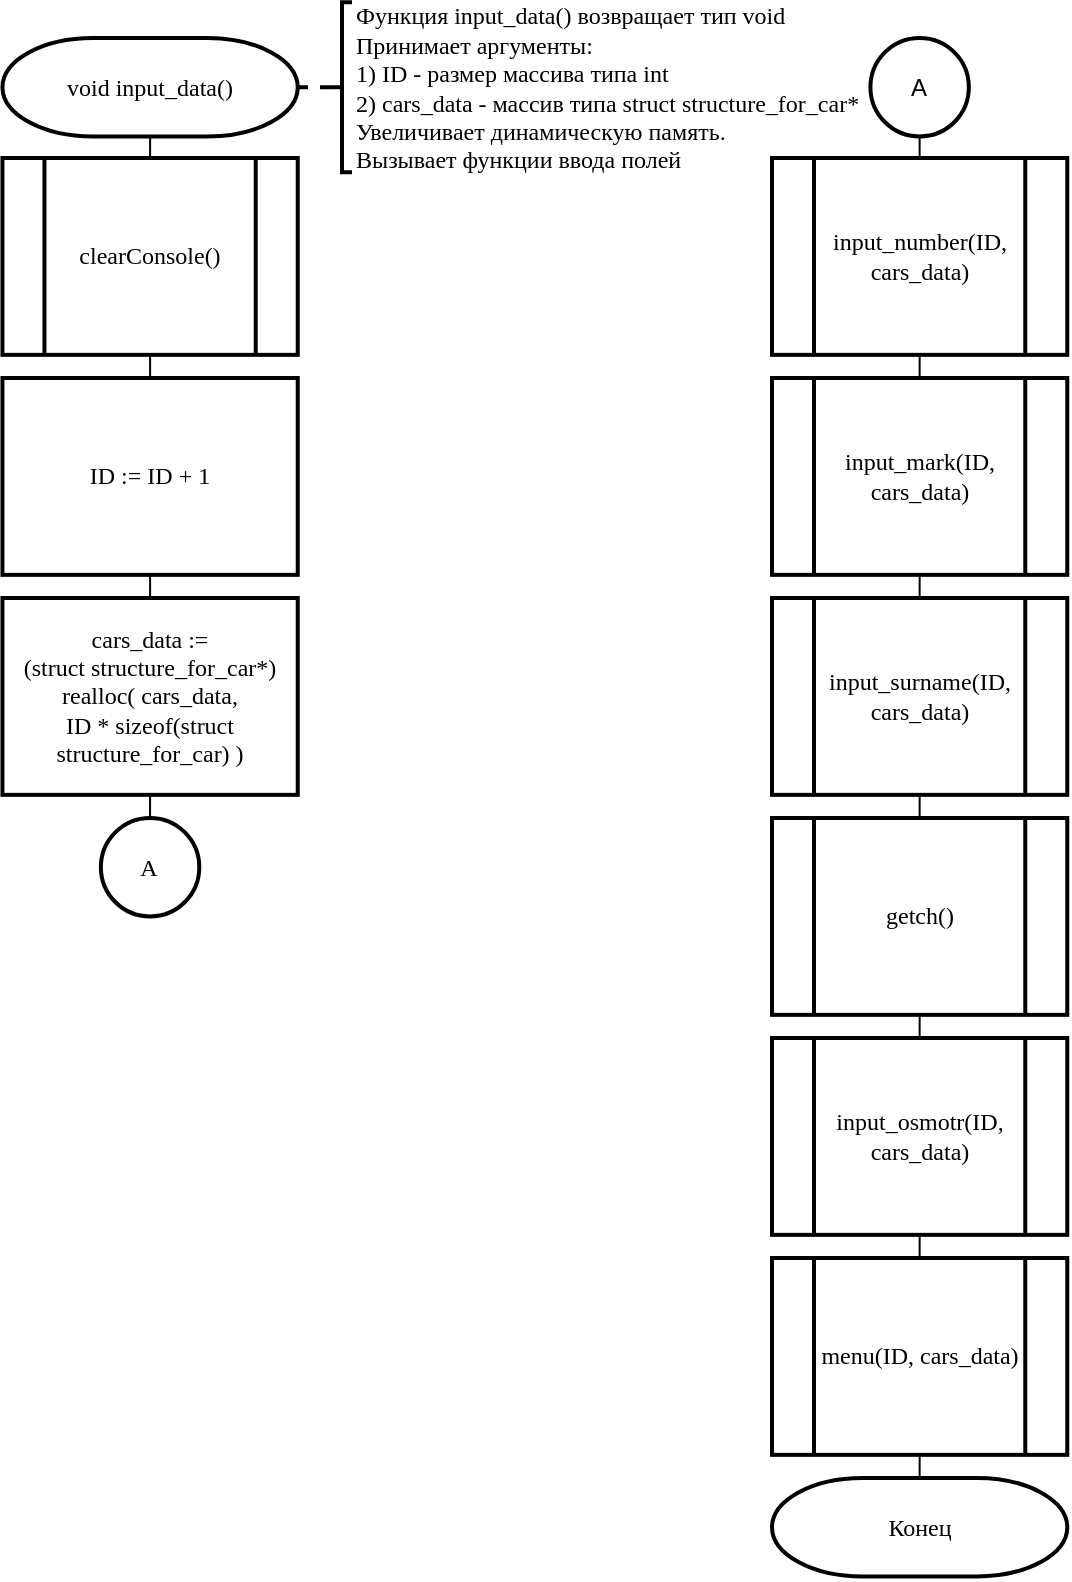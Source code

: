 <mxfile version="13.0.3" type="device"><diagram id="at5sw2PbxqXFSxbrONDc" name="Страница 1"><mxGraphModel dx="852" dy="494" grid="1" gridSize="10" guides="1" tooltips="1" connect="1" arrows="1" fold="1" page="1" pageScale="1" pageWidth="827" pageHeight="1169" math="0" shadow="0"><root><mxCell id="0"/><mxCell id="1" parent="0"/><mxCell id="XmzZIXnenyRNUTNFOU6w-14" style="edgeStyle=orthogonalEdgeStyle;rounded=0;orthogonalLoop=1;jettySize=auto;html=1;exitX=0.5;exitY=1;exitDx=0;exitDy=0;exitPerimeter=0;entryX=0.5;entryY=0;entryDx=0;entryDy=0;endArrow=none;endFill=0;" edge="1" parent="1" source="XmzZIXnenyRNUTNFOU6w-1" target="XmzZIXnenyRNUTNFOU6w-2"><mxGeometry relative="1" as="geometry"/></mxCell><mxCell id="XmzZIXnenyRNUTNFOU6w-1" value="&lt;font face=&quot;Times New Roman&quot;&gt;void input_data()&lt;/font&gt;" style="strokeWidth=2;html=1;shape=mxgraph.flowchart.terminator;whiteSpace=wrap;" vertex="1" parent="1"><mxGeometry x="55.23" y="50" width="147.637" height="49.212" as="geometry"/></mxCell><mxCell id="XmzZIXnenyRNUTNFOU6w-15" style="edgeStyle=orthogonalEdgeStyle;rounded=0;orthogonalLoop=1;jettySize=auto;html=1;exitX=0.5;exitY=1;exitDx=0;exitDy=0;entryX=0.5;entryY=0;entryDx=0;entryDy=0;endArrow=none;endFill=0;" edge="1" parent="1" source="XmzZIXnenyRNUTNFOU6w-2" target="XmzZIXnenyRNUTNFOU6w-3"><mxGeometry relative="1" as="geometry"/></mxCell><mxCell id="XmzZIXnenyRNUTNFOU6w-2" value="&lt;font face=&quot;Times New Roman&quot;&gt;clearConsole()&lt;/font&gt;" style="verticalLabelPosition=middle;verticalAlign=middle;html=1;shape=process;whiteSpace=wrap;rounded=0;size=0.14;arcSize=6;strokeWidth=2;labelPosition=center;align=center;" vertex="1" parent="1"><mxGeometry x="55.23" y="110" width="147.637" height="98.425" as="geometry"/></mxCell><mxCell id="XmzZIXnenyRNUTNFOU6w-16" style="edgeStyle=orthogonalEdgeStyle;rounded=0;orthogonalLoop=1;jettySize=auto;html=1;exitX=0.5;exitY=1;exitDx=0;exitDy=0;entryX=0.5;entryY=0;entryDx=0;entryDy=0;endArrow=none;endFill=0;" edge="1" parent="1" source="XmzZIXnenyRNUTNFOU6w-3" target="XmzZIXnenyRNUTNFOU6w-4"><mxGeometry relative="1" as="geometry"/></mxCell><mxCell id="XmzZIXnenyRNUTNFOU6w-3" value="&lt;font face=&quot;Times New Roman&quot;&gt;ID := ID + 1&lt;/font&gt;" style="rounded=0;whiteSpace=wrap;html=1;absoluteArcSize=1;arcSize=14;strokeWidth=2;" vertex="1" parent="1"><mxGeometry x="55.23" y="220" width="147.637" height="98.425" as="geometry"/></mxCell><mxCell id="XmzZIXnenyRNUTNFOU6w-25" style="edgeStyle=orthogonalEdgeStyle;rounded=0;orthogonalLoop=1;jettySize=auto;html=1;exitX=0.5;exitY=1;exitDx=0;exitDy=0;entryX=0.5;entryY=0;entryDx=0;entryDy=0;entryPerimeter=0;endArrow=none;endFill=0;" edge="1" parent="1" source="XmzZIXnenyRNUTNFOU6w-4" target="XmzZIXnenyRNUTNFOU6w-23"><mxGeometry relative="1" as="geometry"/></mxCell><mxCell id="XmzZIXnenyRNUTNFOU6w-4" value="&lt;font face=&quot;Times New Roman&quot;&gt;cars_data :=&lt;br&gt;(struct structure_for_car*) &lt;br&gt;realloc( cars_data,&lt;br&gt;ID * sizeof(struct structure_for_car) )&lt;/font&gt;" style="rounded=0;whiteSpace=wrap;html=1;absoluteArcSize=1;arcSize=14;strokeWidth=2;" vertex="1" parent="1"><mxGeometry x="55.23" y="330" width="147.637" height="98.425" as="geometry"/></mxCell><mxCell id="XmzZIXnenyRNUTNFOU6w-17" style="edgeStyle=orthogonalEdgeStyle;rounded=0;orthogonalLoop=1;jettySize=auto;html=1;exitX=0.5;exitY=1;exitDx=0;exitDy=0;entryX=0.5;entryY=0;entryDx=0;entryDy=0;endArrow=none;endFill=0;" edge="1" parent="1" source="XmzZIXnenyRNUTNFOU6w-5" target="XmzZIXnenyRNUTNFOU6w-7"><mxGeometry relative="1" as="geometry"/></mxCell><mxCell id="XmzZIXnenyRNUTNFOU6w-26" style="edgeStyle=orthogonalEdgeStyle;rounded=0;orthogonalLoop=1;jettySize=auto;html=1;exitX=0.5;exitY=0;exitDx=0;exitDy=0;entryX=0.5;entryY=1;entryDx=0;entryDy=0;entryPerimeter=0;endArrow=none;endFill=0;" edge="1" parent="1" source="XmzZIXnenyRNUTNFOU6w-5" target="XmzZIXnenyRNUTNFOU6w-24"><mxGeometry relative="1" as="geometry"/></mxCell><mxCell id="XmzZIXnenyRNUTNFOU6w-5" value="&lt;font face=&quot;Times New Roman&quot;&gt;input_number(ID, cars_data)&lt;/font&gt;&lt;font face=&quot;Times New Roman&quot;&gt;&lt;br&gt;&lt;/font&gt;" style="verticalLabelPosition=middle;verticalAlign=middle;html=1;shape=process;whiteSpace=wrap;rounded=0;size=0.14;arcSize=6;strokeWidth=2;labelPosition=center;align=center;" vertex="1" parent="1"><mxGeometry x="440" y="110" width="147.637" height="98.425" as="geometry"/></mxCell><mxCell id="XmzZIXnenyRNUTNFOU6w-18" style="edgeStyle=orthogonalEdgeStyle;rounded=0;orthogonalLoop=1;jettySize=auto;html=1;exitX=0.5;exitY=1;exitDx=0;exitDy=0;entryX=0.5;entryY=0;entryDx=0;entryDy=0;endArrow=none;endFill=0;" edge="1" parent="1" source="XmzZIXnenyRNUTNFOU6w-7" target="XmzZIXnenyRNUTNFOU6w-9"><mxGeometry relative="1" as="geometry"/></mxCell><mxCell id="XmzZIXnenyRNUTNFOU6w-7" value="&lt;font face=&quot;Times New Roman&quot;&gt;input_mark(ID, cars_data)&lt;br&gt;&lt;/font&gt;" style="verticalLabelPosition=middle;verticalAlign=middle;html=1;shape=process;whiteSpace=wrap;rounded=0;size=0.14;arcSize=6;strokeWidth=2;labelPosition=center;align=center;" vertex="1" parent="1"><mxGeometry x="440" y="220" width="147.637" height="98.425" as="geometry"/></mxCell><mxCell id="XmzZIXnenyRNUTNFOU6w-19" style="edgeStyle=orthogonalEdgeStyle;rounded=0;orthogonalLoop=1;jettySize=auto;html=1;exitX=0.5;exitY=1;exitDx=0;exitDy=0;entryX=0.5;entryY=0;entryDx=0;entryDy=0;endArrow=none;endFill=0;" edge="1" parent="1" source="XmzZIXnenyRNUTNFOU6w-9" target="XmzZIXnenyRNUTNFOU6w-10"><mxGeometry relative="1" as="geometry"/></mxCell><mxCell id="XmzZIXnenyRNUTNFOU6w-9" value="&lt;font face=&quot;Times New Roman&quot;&gt;input_surname(ID, cars_data)&lt;br&gt;&lt;/font&gt;" style="verticalLabelPosition=middle;verticalAlign=middle;html=1;shape=process;whiteSpace=wrap;rounded=0;size=0.14;arcSize=6;strokeWidth=2;labelPosition=center;align=center;" vertex="1" parent="1"><mxGeometry x="440" y="330" width="147.637" height="98.425" as="geometry"/></mxCell><mxCell id="XmzZIXnenyRNUTNFOU6w-20" style="edgeStyle=orthogonalEdgeStyle;rounded=0;orthogonalLoop=1;jettySize=auto;html=1;exitX=0.5;exitY=1;exitDx=0;exitDy=0;entryX=0.5;entryY=0;entryDx=0;entryDy=0;endArrow=none;endFill=0;" edge="1" parent="1" source="XmzZIXnenyRNUTNFOU6w-10" target="XmzZIXnenyRNUTNFOU6w-11"><mxGeometry relative="1" as="geometry"/></mxCell><mxCell id="XmzZIXnenyRNUTNFOU6w-10" value="&lt;font face=&quot;Times New Roman&quot;&gt;getch()&lt;br&gt;&lt;/font&gt;" style="verticalLabelPosition=middle;verticalAlign=middle;html=1;shape=process;whiteSpace=wrap;rounded=0;size=0.14;arcSize=6;strokeWidth=2;labelPosition=center;align=center;" vertex="1" parent="1"><mxGeometry x="440" y="440" width="147.637" height="98.425" as="geometry"/></mxCell><mxCell id="XmzZIXnenyRNUTNFOU6w-21" style="edgeStyle=orthogonalEdgeStyle;rounded=0;orthogonalLoop=1;jettySize=auto;html=1;exitX=0.5;exitY=1;exitDx=0;exitDy=0;entryX=0.5;entryY=0;entryDx=0;entryDy=0;endArrow=none;endFill=0;" edge="1" parent="1" source="XmzZIXnenyRNUTNFOU6w-11" target="XmzZIXnenyRNUTNFOU6w-12"><mxGeometry relative="1" as="geometry"/></mxCell><mxCell id="XmzZIXnenyRNUTNFOU6w-11" value="&lt;font face=&quot;Times New Roman&quot;&gt;input_osmotr(ID, cars_data)&lt;br&gt;&lt;/font&gt;" style="verticalLabelPosition=middle;verticalAlign=middle;html=1;shape=process;whiteSpace=wrap;rounded=0;size=0.14;arcSize=6;strokeWidth=2;labelPosition=center;align=center;" vertex="1" parent="1"><mxGeometry x="440" y="550" width="147.637" height="98.425" as="geometry"/></mxCell><mxCell id="XmzZIXnenyRNUTNFOU6w-22" style="edgeStyle=orthogonalEdgeStyle;rounded=0;orthogonalLoop=1;jettySize=auto;html=1;exitX=0.5;exitY=1;exitDx=0;exitDy=0;entryX=0.5;entryY=0;entryDx=0;entryDy=0;entryPerimeter=0;endArrow=none;endFill=0;" edge="1" parent="1" source="XmzZIXnenyRNUTNFOU6w-12" target="XmzZIXnenyRNUTNFOU6w-13"><mxGeometry relative="1" as="geometry"/></mxCell><mxCell id="XmzZIXnenyRNUTNFOU6w-12" value="&lt;font face=&quot;Times New Roman&quot;&gt;menu(ID, cars_data)&lt;br&gt;&lt;/font&gt;" style="verticalLabelPosition=middle;verticalAlign=middle;html=1;shape=process;whiteSpace=wrap;rounded=0;size=0.14;arcSize=6;strokeWidth=2;labelPosition=center;align=center;" vertex="1" parent="1"><mxGeometry x="440" y="660" width="147.637" height="98.425" as="geometry"/></mxCell><mxCell id="XmzZIXnenyRNUTNFOU6w-13" value="&lt;font face=&quot;Times New Roman&quot;&gt;Конец&lt;/font&gt;" style="strokeWidth=2;html=1;shape=mxgraph.flowchart.terminator;whiteSpace=wrap;" vertex="1" parent="1"><mxGeometry x="440" y="770" width="147.637" height="49.212" as="geometry"/></mxCell><mxCell id="XmzZIXnenyRNUTNFOU6w-23" value="&lt;font face=&quot;Times New Roman&quot;&gt;A&lt;/font&gt;" style="strokeWidth=2;html=1;shape=mxgraph.flowchart.start_2;whiteSpace=wrap;rounded=0;" vertex="1" parent="1"><mxGeometry x="104.44" y="440" width="49.212" height="49.212" as="geometry"/></mxCell><mxCell id="XmzZIXnenyRNUTNFOU6w-24" value="A" style="strokeWidth=2;html=1;shape=mxgraph.flowchart.start_2;whiteSpace=wrap;rounded=0;" vertex="1" parent="1"><mxGeometry x="489.21" y="50.0" width="49.212" height="49.212" as="geometry"/></mxCell><mxCell id="XmzZIXnenyRNUTNFOU6w-28" style="edgeStyle=orthogonalEdgeStyle;rounded=0;orthogonalLoop=1;jettySize=auto;html=1;exitX=0;exitY=0.5;exitDx=0;exitDy=0;exitPerimeter=0;entryX=1;entryY=0.5;entryDx=0;entryDy=0;entryPerimeter=0;endArrow=none;endFill=0;dashed=1;strokeWidth=2;" edge="1" parent="1" source="XmzZIXnenyRNUTNFOU6w-27" target="XmzZIXnenyRNUTNFOU6w-1"><mxGeometry relative="1" as="geometry"/></mxCell><mxCell id="XmzZIXnenyRNUTNFOU6w-27" value="&lt;font face=&quot;Times New Roman&quot;&gt;Функция input_data() возвращает тип void&lt;br&gt;Принимает аргументы:&lt;br&gt;1) ID - размер массива типа int&lt;br&gt;2) cars_data - массив типа struct structure_for_car*&lt;br&gt;Увеличивает динамическую память.&lt;br&gt;Вызывает функции ввода полей&lt;br&gt;&lt;/font&gt;" style="strokeWidth=2;html=1;shape=mxgraph.flowchart.annotation_2;align=left;labelPosition=right;pointerEvents=1;rounded=0;" vertex="1" parent="1"><mxGeometry x="220" y="32.11" width="10" height="85" as="geometry"/></mxCell></root></mxGraphModel></diagram></mxfile>